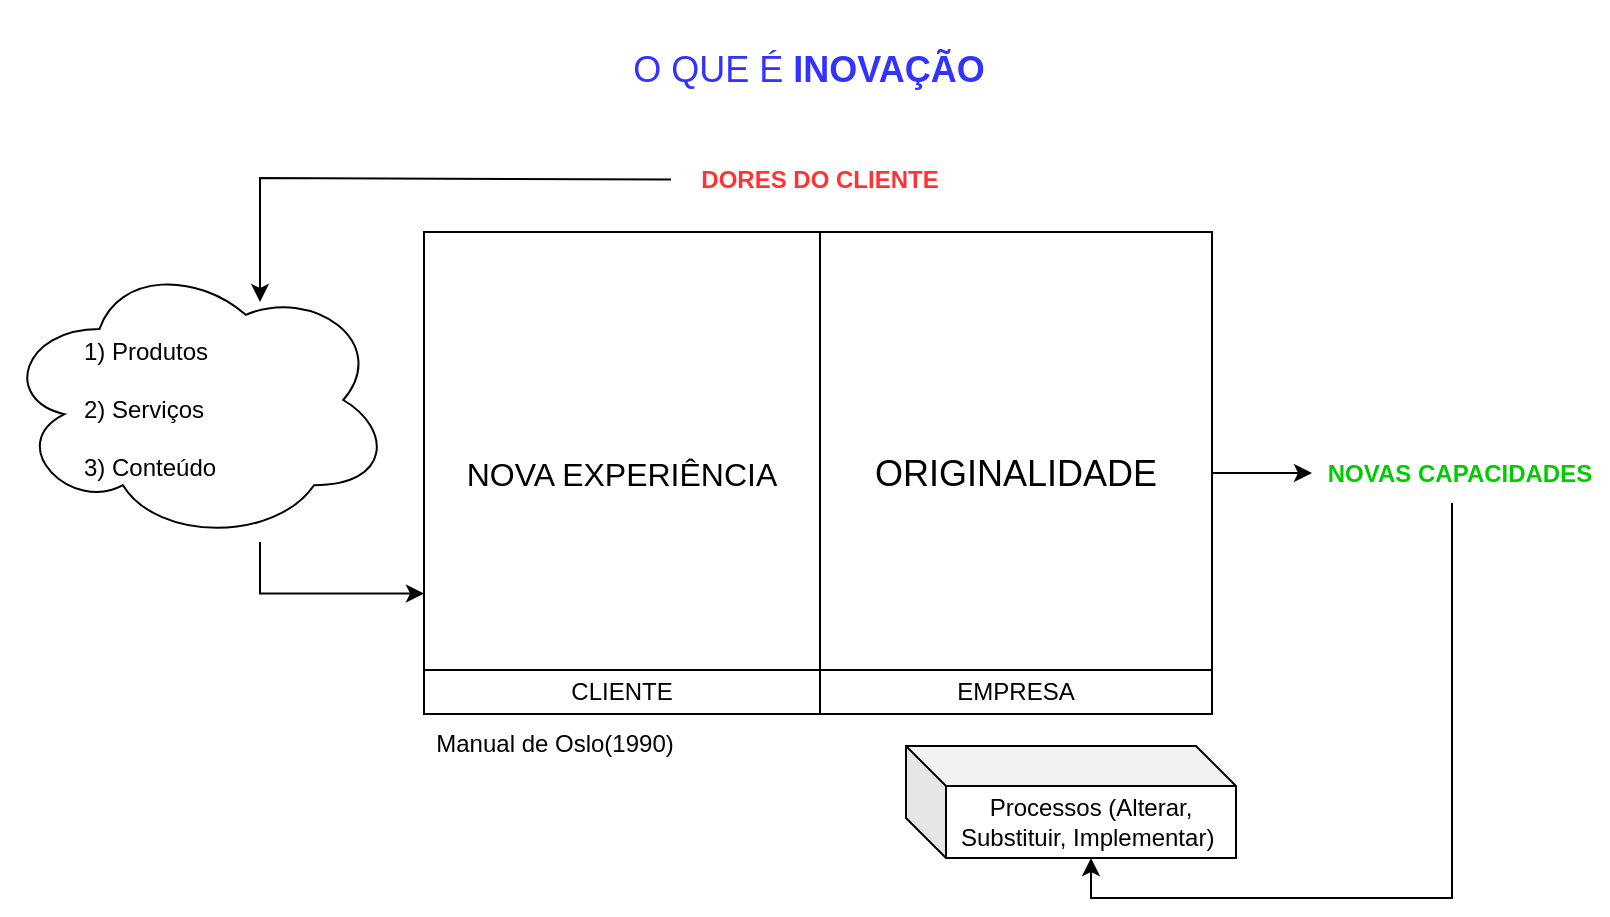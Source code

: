 <mxfile version="27.1.4">
  <diagram name="Página-1" id="as40btJ54e6DwOAYy4ld">
    <mxGraphModel dx="1034" dy="570" grid="0" gridSize="10" guides="1" tooltips="1" connect="1" arrows="1" fold="1" page="1" pageScale="1" pageWidth="840" pageHeight="480" math="0" shadow="0">
      <root>
        <mxCell id="0" />
        <mxCell id="1" parent="0" />
        <mxCell id="COEKGmfpDfsZIMyPhy94-3" value="&lt;font style=&quot;font-size: 18px;&quot;&gt;&lt;font style=&quot;&quot;&gt;O QUE É &lt;/font&gt;&lt;b&gt;&lt;font style=&quot;&quot;&gt;I&lt;/font&gt;NOVAÇÃO&lt;/b&gt;&lt;/font&gt;" style="text;html=1;align=center;verticalAlign=middle;whiteSpace=wrap;rounded=0;fontColor=#3333FF;" vertex="1" parent="1">
          <mxGeometry x="255" width="297" height="70" as="geometry" />
        </mxCell>
        <mxCell id="COEKGmfpDfsZIMyPhy94-4" value="" style="rounded=0;whiteSpace=wrap;html=1;" vertex="1" parent="1">
          <mxGeometry x="216" y="116" width="385" height="241" as="geometry" />
        </mxCell>
        <mxCell id="COEKGmfpDfsZIMyPhy94-8" value="&lt;font style=&quot;font-size: 16px;&quot;&gt;NOVA EXPERIÊNCIA&lt;/font&gt;" style="rounded=0;whiteSpace=wrap;html=1;" vertex="1" parent="1">
          <mxGeometry x="211" y="116" width="198" height="241" as="geometry" />
        </mxCell>
        <mxCell id="COEKGmfpDfsZIMyPhy94-9" value="DORES DO CLIENTE" style="text;html=1;align=center;verticalAlign=middle;whiteSpace=wrap;rounded=0;fontColor=#FF3333;fontStyle=1" vertex="1" parent="1">
          <mxGeometry x="334.5" y="75" width="148" height="30" as="geometry" />
        </mxCell>
        <mxCell id="COEKGmfpDfsZIMyPhy94-22" style="edgeStyle=orthogonalEdgeStyle;rounded=0;orthogonalLoop=1;jettySize=auto;html=1;entryX=0;entryY=0.75;entryDx=0;entryDy=0;" edge="1" parent="1" source="COEKGmfpDfsZIMyPhy94-10" target="COEKGmfpDfsZIMyPhy94-8">
          <mxGeometry relative="1" as="geometry" />
        </mxCell>
        <mxCell id="COEKGmfpDfsZIMyPhy94-17" value="" style="endArrow=classic;html=1;rounded=0;entryX=0.5;entryY=0;entryDx=0;entryDy=0;" edge="1" parent="1" source="COEKGmfpDfsZIMyPhy94-9" target="COEKGmfpDfsZIMyPhy94-10">
          <mxGeometry width="50" height="50" relative="1" as="geometry">
            <mxPoint x="308" y="91" as="sourcePoint" />
            <mxPoint x="128" y="156" as="targetPoint" />
            <Array as="points">
              <mxPoint x="129" y="89" />
            </Array>
          </mxGeometry>
        </mxCell>
        <mxCell id="COEKGmfpDfsZIMyPhy94-18" value="&lt;font style=&quot;font-size: 18px;&quot;&gt;ORIGINALIDADE&lt;/font&gt;" style="rounded=0;whiteSpace=wrap;html=1;" vertex="1" parent="1">
          <mxGeometry x="409" y="116" width="196" height="241" as="geometry" />
        </mxCell>
        <mxCell id="COEKGmfpDfsZIMyPhy94-19" value="CLIENTE" style="rounded=0;whiteSpace=wrap;html=1;" vertex="1" parent="1">
          <mxGeometry x="211" y="335" width="198" height="22" as="geometry" />
        </mxCell>
        <mxCell id="COEKGmfpDfsZIMyPhy94-23" value="" style="ellipse;shape=cloud;whiteSpace=wrap;html=1;" vertex="1" parent="1">
          <mxGeometry y="129" width="195" height="142" as="geometry" />
        </mxCell>
        <mxCell id="COEKGmfpDfsZIMyPhy94-20" value="EMPRESA" style="rounded=0;whiteSpace=wrap;html=1;" vertex="1" parent="1">
          <mxGeometry x="409" y="335" width="196" height="22" as="geometry" />
        </mxCell>
        <mxCell id="COEKGmfpDfsZIMyPhy94-21" value="Manual de Oslo(1990)" style="text;html=1;align=center;verticalAlign=middle;whiteSpace=wrap;rounded=0;" vertex="1" parent="1">
          <mxGeometry x="211" y="357" width="131" height="30" as="geometry" />
        </mxCell>
        <mxCell id="COEKGmfpDfsZIMyPhy94-10" value="&lt;h1 style=&quot;margin-top: 0px;&quot;&gt;&lt;span style=&quot;background-color: transparent; color: light-dark(rgb(0, 0, 0), rgb(255, 255, 255)); font-size: 12px; font-weight: normal;&quot;&gt;1) Produtos&lt;br&gt;2) Serviços&lt;br&gt;3) Conteúdo&lt;/span&gt;&lt;/h1&gt;" style="text;html=1;whiteSpace=wrap;overflow=hidden;rounded=0;" vertex="1" parent="1">
          <mxGeometry x="39" y="151" width="180" height="120" as="geometry" />
        </mxCell>
        <mxCell id="COEKGmfpDfsZIMyPhy94-29" value="NOVAS CAPACIDADES" style="text;html=1;align=center;verticalAlign=middle;whiteSpace=wrap;rounded=0;fontColor=light-dark(#00CC00,#FF7777);fontStyle=1" vertex="1" parent="1">
          <mxGeometry x="655" y="221.5" width="148" height="30" as="geometry" />
        </mxCell>
        <mxCell id="COEKGmfpDfsZIMyPhy94-30" style="edgeStyle=orthogonalEdgeStyle;rounded=0;orthogonalLoop=1;jettySize=auto;html=1;" edge="1" parent="1" source="COEKGmfpDfsZIMyPhy94-18" target="COEKGmfpDfsZIMyPhy94-29">
          <mxGeometry relative="1" as="geometry" />
        </mxCell>
        <mxCell id="COEKGmfpDfsZIMyPhy94-34" value="Processos (Alterar, Substituir, Implementar)&amp;nbsp;" style="shape=cube;whiteSpace=wrap;html=1;boundedLbl=1;backgroundOutline=1;darkOpacity=0.05;darkOpacity2=0.1;" vertex="1" parent="1">
          <mxGeometry x="452" y="373" width="165" height="56" as="geometry" />
        </mxCell>
        <mxCell id="COEKGmfpDfsZIMyPhy94-37" style="edgeStyle=orthogonalEdgeStyle;rounded=0;orthogonalLoop=1;jettySize=auto;html=1;entryX=0;entryY=0;entryDx=92.5;entryDy=56;entryPerimeter=0;" edge="1" parent="1" source="COEKGmfpDfsZIMyPhy94-29" target="COEKGmfpDfsZIMyPhy94-34">
          <mxGeometry relative="1" as="geometry">
            <Array as="points">
              <mxPoint x="725" y="449" />
              <mxPoint x="545" y="449" />
            </Array>
          </mxGeometry>
        </mxCell>
      </root>
    </mxGraphModel>
  </diagram>
</mxfile>
